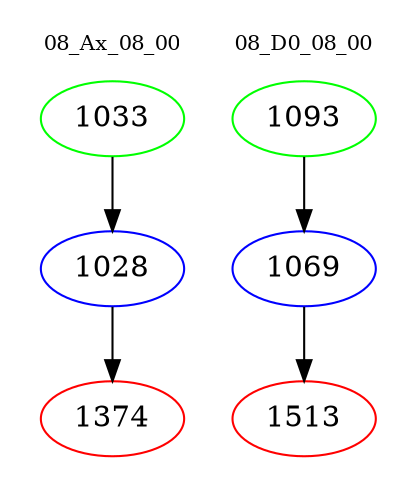digraph{
subgraph cluster_0 {
color = white
label = "08_Ax_08_00";
fontsize=10;
T0_1033 [label="1033", color="green"]
T0_1033 -> T0_1028 [color="black"]
T0_1028 [label="1028", color="blue"]
T0_1028 -> T0_1374 [color="black"]
T0_1374 [label="1374", color="red"]
}
subgraph cluster_1 {
color = white
label = "08_D0_08_00";
fontsize=10;
T1_1093 [label="1093", color="green"]
T1_1093 -> T1_1069 [color="black"]
T1_1069 [label="1069", color="blue"]
T1_1069 -> T1_1513 [color="black"]
T1_1513 [label="1513", color="red"]
}
}
